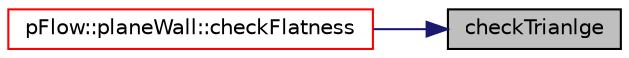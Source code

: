 digraph "checkTrianlge"
{
 // LATEX_PDF_SIZE
  edge [fontname="Helvetica",fontsize="10",labelfontname="Helvetica",labelfontsize="10"];
  node [fontname="Helvetica",fontsize="10",shape=record];
  rankdir="RL";
  Node1 [label="checkTrianlge",height=0.2,width=0.4,color="black", fillcolor="grey75", style="filled", fontcolor="black",tooltip=" "];
  Node1 -> Node2 [dir="back",color="midnightblue",fontsize="10",style="solid",fontname="Helvetica"];
  Node2 [label="pFlow::planeWall::checkFlatness",height=0.2,width=0.4,color="red", fillcolor="white", style="filled",URL="$classpFlow_1_1planeWall.html#acf2bf4d43b1d6fb755e34daeba7f9500",tooltip=" "];
}
